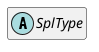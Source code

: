 @startuml
set namespaceSeparator \\
hide members
hide << alias >> circle

abstract class SplType
@enduml
